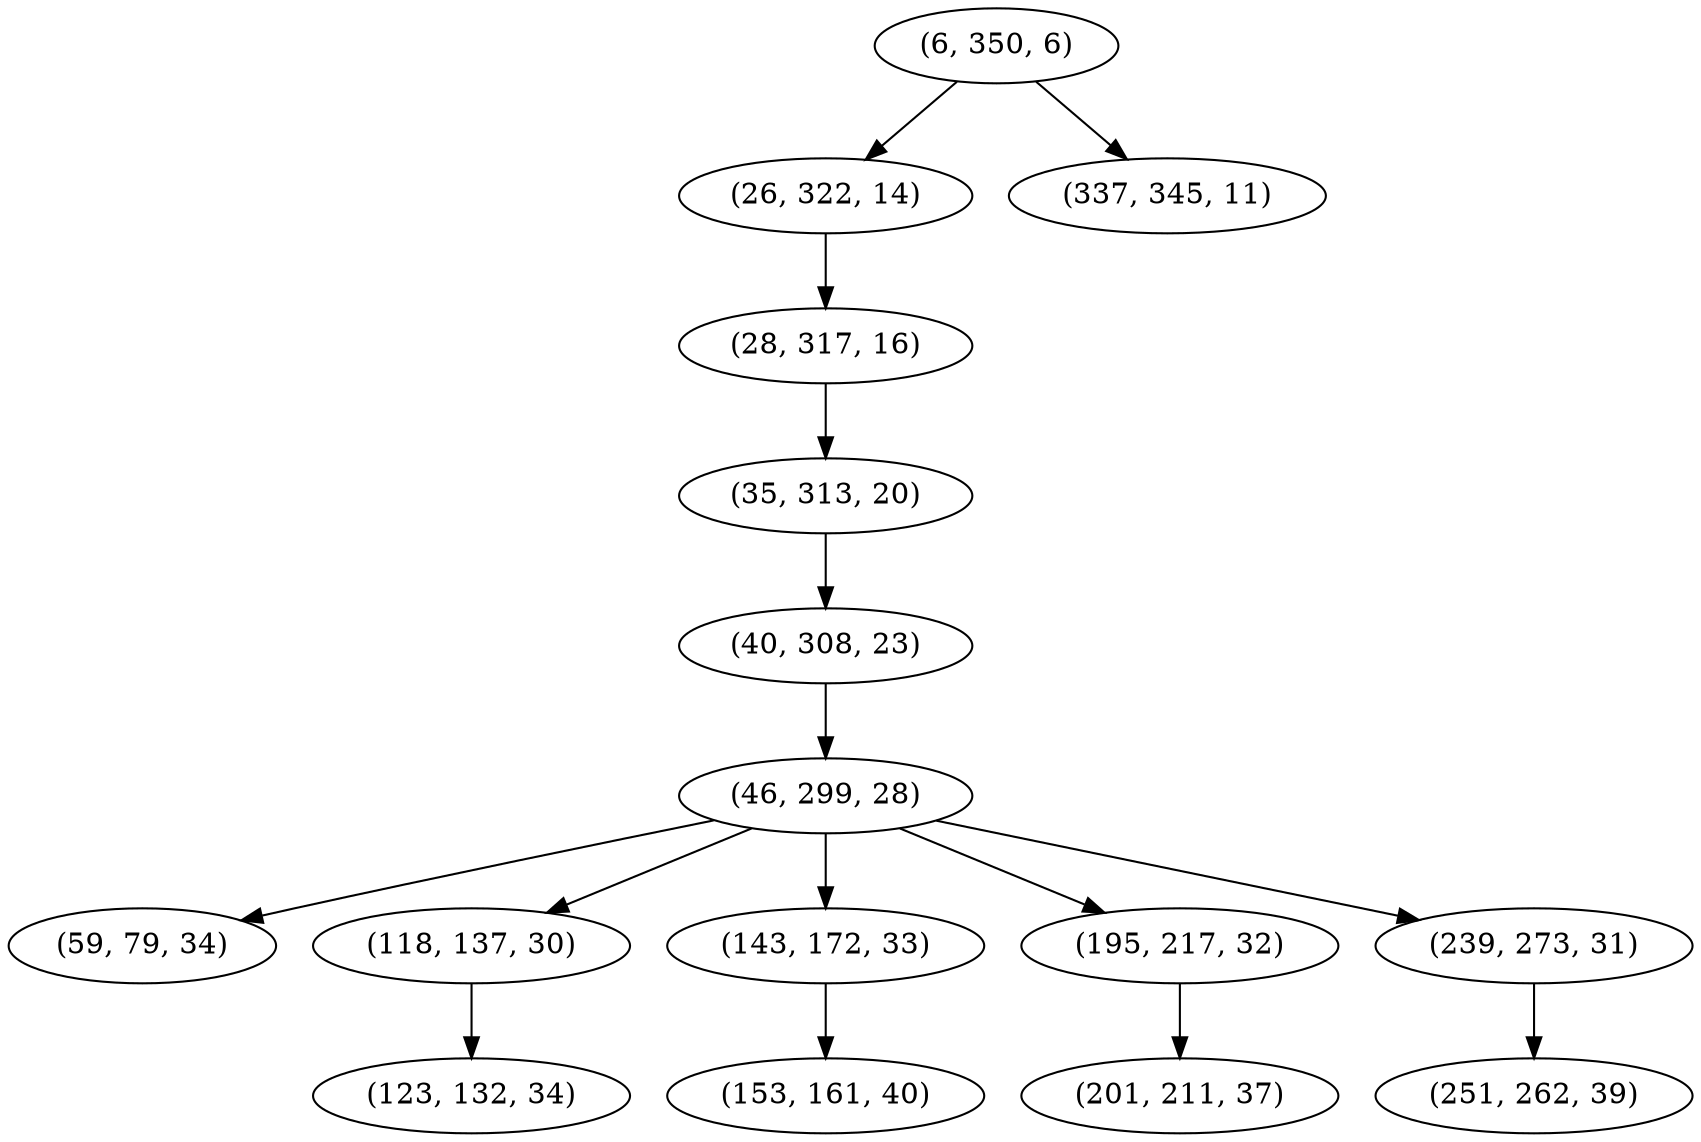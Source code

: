 digraph tree {
    "(6, 350, 6)";
    "(26, 322, 14)";
    "(28, 317, 16)";
    "(35, 313, 20)";
    "(40, 308, 23)";
    "(46, 299, 28)";
    "(59, 79, 34)";
    "(118, 137, 30)";
    "(123, 132, 34)";
    "(143, 172, 33)";
    "(153, 161, 40)";
    "(195, 217, 32)";
    "(201, 211, 37)";
    "(239, 273, 31)";
    "(251, 262, 39)";
    "(337, 345, 11)";
    "(6, 350, 6)" -> "(26, 322, 14)";
    "(6, 350, 6)" -> "(337, 345, 11)";
    "(26, 322, 14)" -> "(28, 317, 16)";
    "(28, 317, 16)" -> "(35, 313, 20)";
    "(35, 313, 20)" -> "(40, 308, 23)";
    "(40, 308, 23)" -> "(46, 299, 28)";
    "(46, 299, 28)" -> "(59, 79, 34)";
    "(46, 299, 28)" -> "(118, 137, 30)";
    "(46, 299, 28)" -> "(143, 172, 33)";
    "(46, 299, 28)" -> "(195, 217, 32)";
    "(46, 299, 28)" -> "(239, 273, 31)";
    "(118, 137, 30)" -> "(123, 132, 34)";
    "(143, 172, 33)" -> "(153, 161, 40)";
    "(195, 217, 32)" -> "(201, 211, 37)";
    "(239, 273, 31)" -> "(251, 262, 39)";
}
